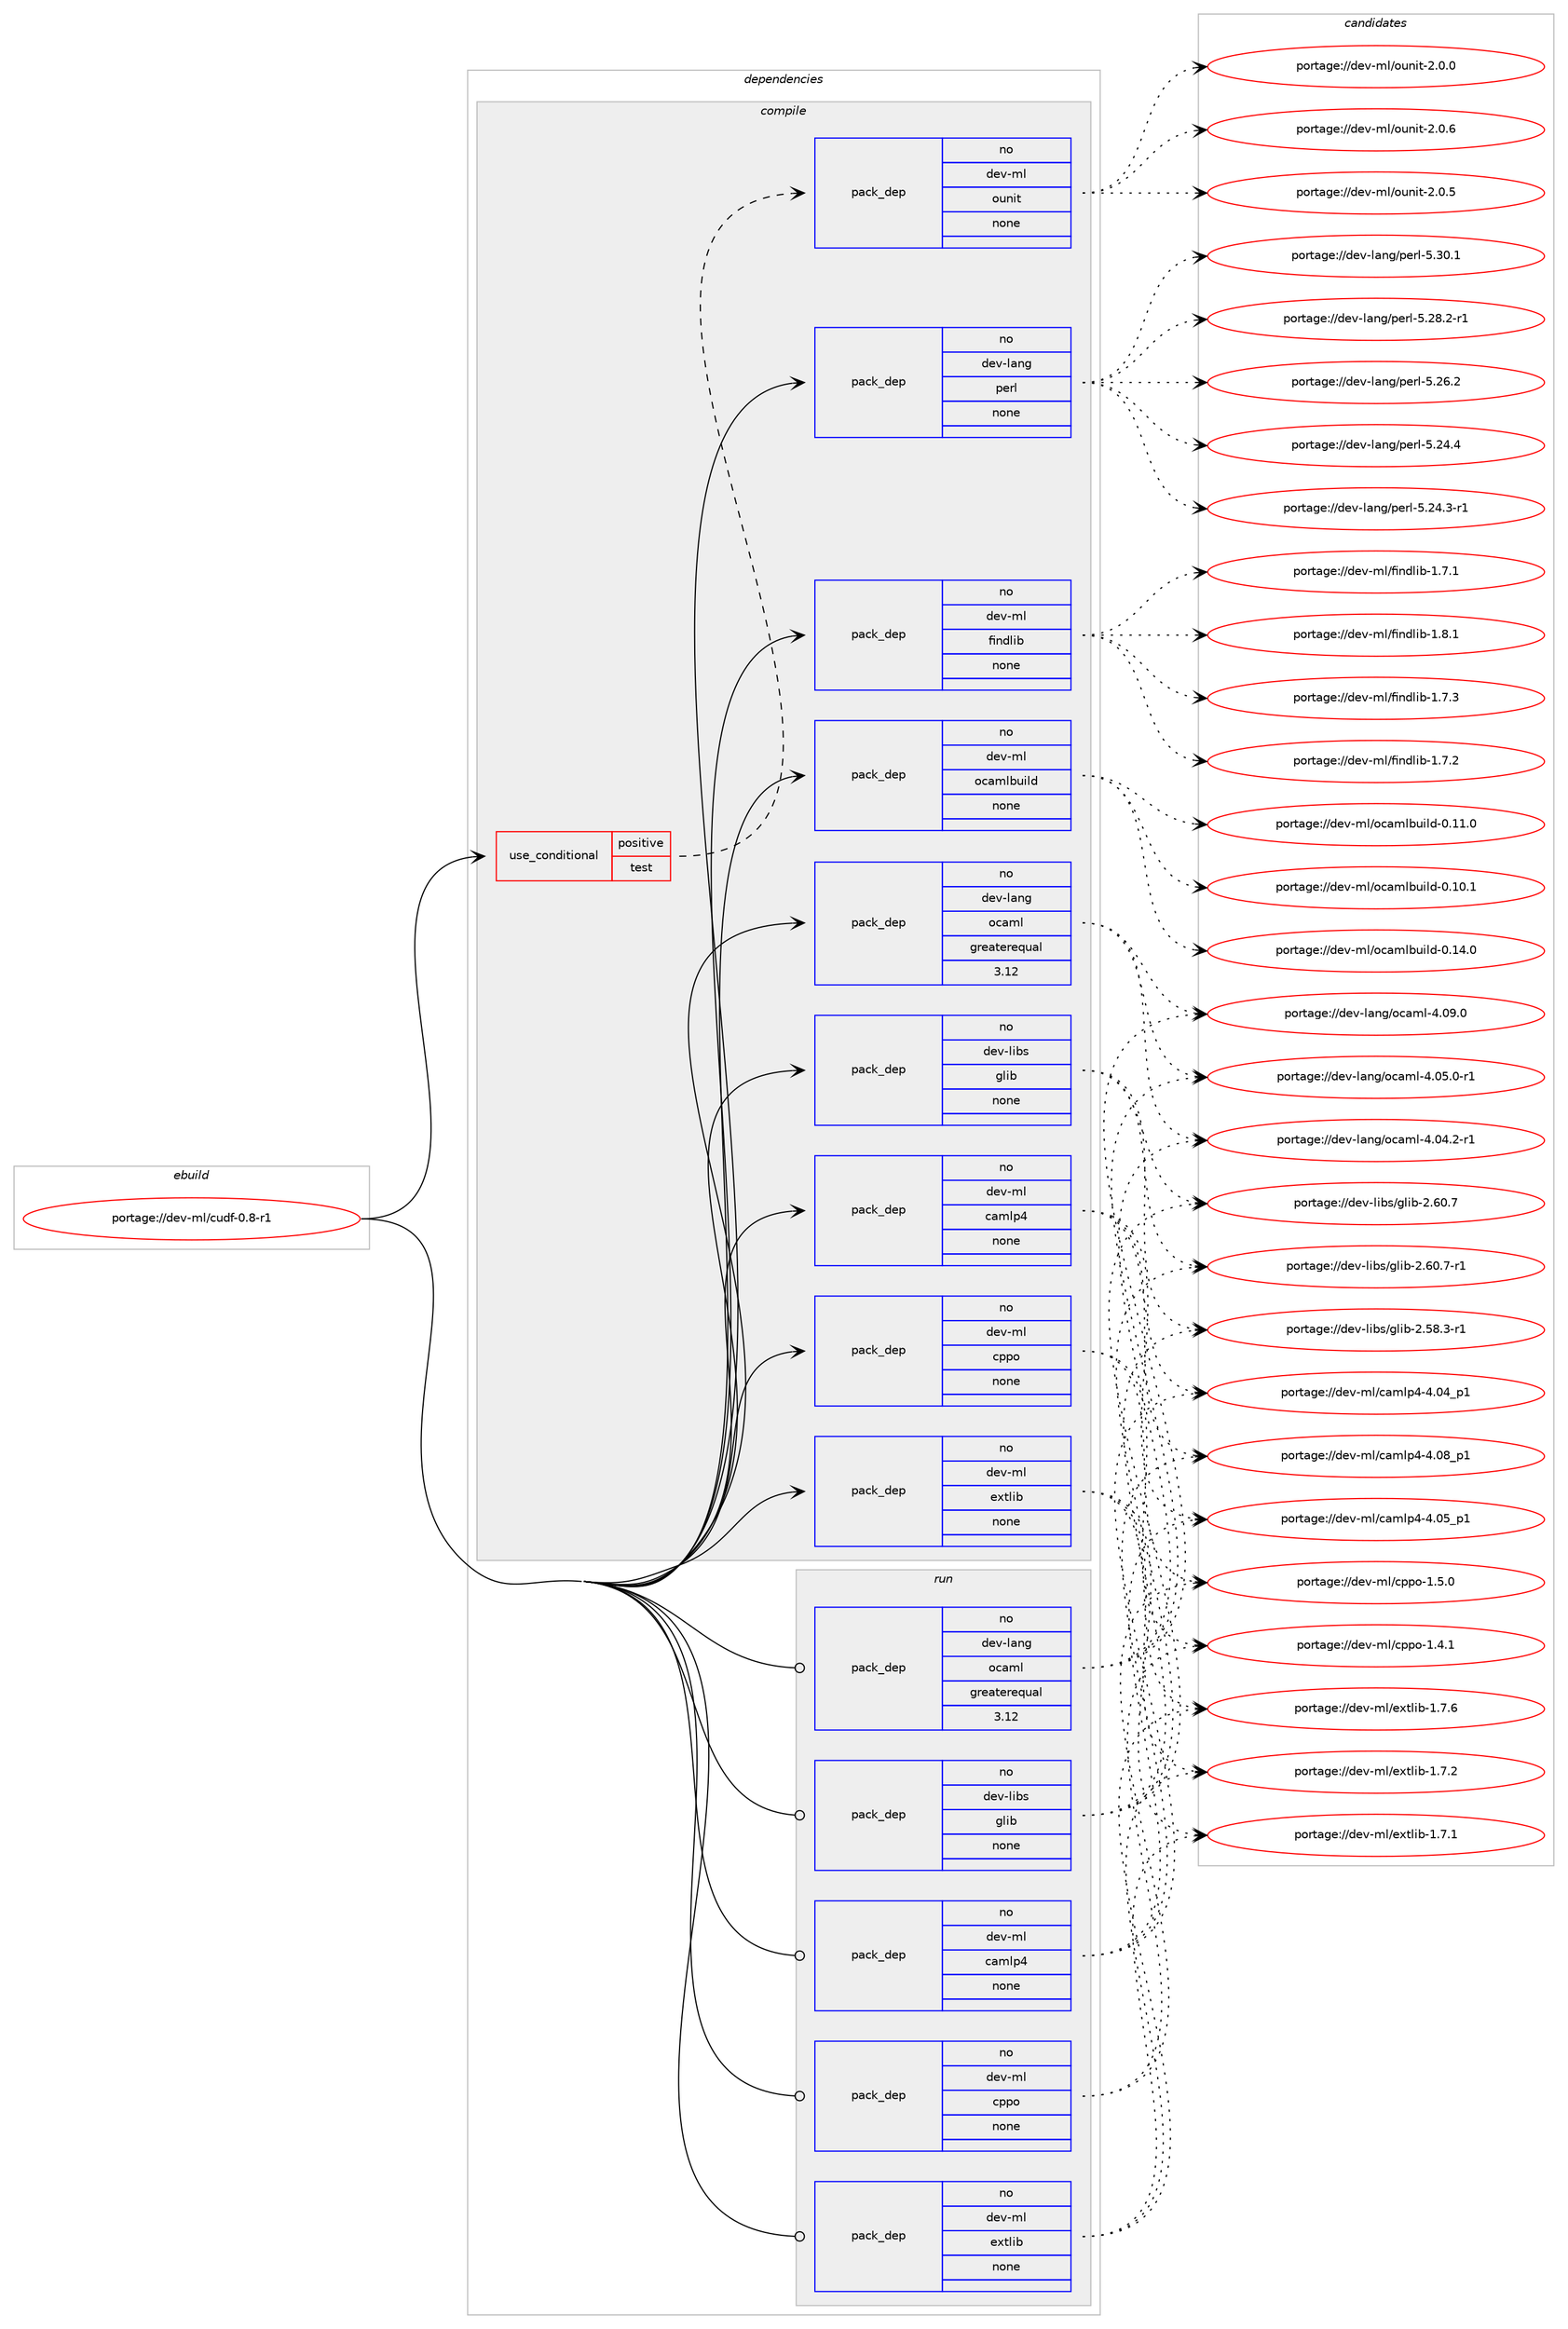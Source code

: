 digraph prolog {

# *************
# Graph options
# *************

newrank=true;
concentrate=true;
compound=true;
graph [rankdir=LR,fontname=Helvetica,fontsize=10,ranksep=1.5];#, ranksep=2.5, nodesep=0.2];
edge  [arrowhead=vee];
node  [fontname=Helvetica,fontsize=10];

# **********
# The ebuild
# **********

subgraph cluster_leftcol {
color=gray;
rank=same;
label=<<i>ebuild</i>>;
id [label="portage://dev-ml/cudf-0.8-r1", color=red, width=4, href="../dev-ml/cudf-0.8-r1.svg"];
}

# ****************
# The dependencies
# ****************

subgraph cluster_midcol {
color=gray;
label=<<i>dependencies</i>>;
subgraph cluster_compile {
fillcolor="#eeeeee";
style=filled;
label=<<i>compile</i>>;
subgraph cond123018 {
dependency504093 [label=<<TABLE BORDER="0" CELLBORDER="1" CELLSPACING="0" CELLPADDING="4"><TR><TD ROWSPAN="3" CELLPADDING="10">use_conditional</TD></TR><TR><TD>positive</TD></TR><TR><TD>test</TD></TR></TABLE>>, shape=none, color=red];
subgraph pack375939 {
dependency504094 [label=<<TABLE BORDER="0" CELLBORDER="1" CELLSPACING="0" CELLPADDING="4" WIDTH="220"><TR><TD ROWSPAN="6" CELLPADDING="30">pack_dep</TD></TR><TR><TD WIDTH="110">no</TD></TR><TR><TD>dev-ml</TD></TR><TR><TD>ounit</TD></TR><TR><TD>none</TD></TR><TR><TD></TD></TR></TABLE>>, shape=none, color=blue];
}
dependency504093:e -> dependency504094:w [weight=20,style="dashed",arrowhead="vee"];
}
id:e -> dependency504093:w [weight=20,style="solid",arrowhead="vee"];
subgraph pack375940 {
dependency504095 [label=<<TABLE BORDER="0" CELLBORDER="1" CELLSPACING="0" CELLPADDING="4" WIDTH="220"><TR><TD ROWSPAN="6" CELLPADDING="30">pack_dep</TD></TR><TR><TD WIDTH="110">no</TD></TR><TR><TD>dev-lang</TD></TR><TR><TD>ocaml</TD></TR><TR><TD>greaterequal</TD></TR><TR><TD>3.12</TD></TR></TABLE>>, shape=none, color=blue];
}
id:e -> dependency504095:w [weight=20,style="solid",arrowhead="vee"];
subgraph pack375941 {
dependency504096 [label=<<TABLE BORDER="0" CELLBORDER="1" CELLSPACING="0" CELLPADDING="4" WIDTH="220"><TR><TD ROWSPAN="6" CELLPADDING="30">pack_dep</TD></TR><TR><TD WIDTH="110">no</TD></TR><TR><TD>dev-lang</TD></TR><TR><TD>perl</TD></TR><TR><TD>none</TD></TR><TR><TD></TD></TR></TABLE>>, shape=none, color=blue];
}
id:e -> dependency504096:w [weight=20,style="solid",arrowhead="vee"];
subgraph pack375942 {
dependency504097 [label=<<TABLE BORDER="0" CELLBORDER="1" CELLSPACING="0" CELLPADDING="4" WIDTH="220"><TR><TD ROWSPAN="6" CELLPADDING="30">pack_dep</TD></TR><TR><TD WIDTH="110">no</TD></TR><TR><TD>dev-libs</TD></TR><TR><TD>glib</TD></TR><TR><TD>none</TD></TR><TR><TD></TD></TR></TABLE>>, shape=none, color=blue];
}
id:e -> dependency504097:w [weight=20,style="solid",arrowhead="vee"];
subgraph pack375943 {
dependency504098 [label=<<TABLE BORDER="0" CELLBORDER="1" CELLSPACING="0" CELLPADDING="4" WIDTH="220"><TR><TD ROWSPAN="6" CELLPADDING="30">pack_dep</TD></TR><TR><TD WIDTH="110">no</TD></TR><TR><TD>dev-ml</TD></TR><TR><TD>camlp4</TD></TR><TR><TD>none</TD></TR><TR><TD></TD></TR></TABLE>>, shape=none, color=blue];
}
id:e -> dependency504098:w [weight=20,style="solid",arrowhead="vee"];
subgraph pack375944 {
dependency504099 [label=<<TABLE BORDER="0" CELLBORDER="1" CELLSPACING="0" CELLPADDING="4" WIDTH="220"><TR><TD ROWSPAN="6" CELLPADDING="30">pack_dep</TD></TR><TR><TD WIDTH="110">no</TD></TR><TR><TD>dev-ml</TD></TR><TR><TD>cppo</TD></TR><TR><TD>none</TD></TR><TR><TD></TD></TR></TABLE>>, shape=none, color=blue];
}
id:e -> dependency504099:w [weight=20,style="solid",arrowhead="vee"];
subgraph pack375945 {
dependency504100 [label=<<TABLE BORDER="0" CELLBORDER="1" CELLSPACING="0" CELLPADDING="4" WIDTH="220"><TR><TD ROWSPAN="6" CELLPADDING="30">pack_dep</TD></TR><TR><TD WIDTH="110">no</TD></TR><TR><TD>dev-ml</TD></TR><TR><TD>extlib</TD></TR><TR><TD>none</TD></TR><TR><TD></TD></TR></TABLE>>, shape=none, color=blue];
}
id:e -> dependency504100:w [weight=20,style="solid",arrowhead="vee"];
subgraph pack375946 {
dependency504101 [label=<<TABLE BORDER="0" CELLBORDER="1" CELLSPACING="0" CELLPADDING="4" WIDTH="220"><TR><TD ROWSPAN="6" CELLPADDING="30">pack_dep</TD></TR><TR><TD WIDTH="110">no</TD></TR><TR><TD>dev-ml</TD></TR><TR><TD>findlib</TD></TR><TR><TD>none</TD></TR><TR><TD></TD></TR></TABLE>>, shape=none, color=blue];
}
id:e -> dependency504101:w [weight=20,style="solid",arrowhead="vee"];
subgraph pack375947 {
dependency504102 [label=<<TABLE BORDER="0" CELLBORDER="1" CELLSPACING="0" CELLPADDING="4" WIDTH="220"><TR><TD ROWSPAN="6" CELLPADDING="30">pack_dep</TD></TR><TR><TD WIDTH="110">no</TD></TR><TR><TD>dev-ml</TD></TR><TR><TD>ocamlbuild</TD></TR><TR><TD>none</TD></TR><TR><TD></TD></TR></TABLE>>, shape=none, color=blue];
}
id:e -> dependency504102:w [weight=20,style="solid",arrowhead="vee"];
}
subgraph cluster_compileandrun {
fillcolor="#eeeeee";
style=filled;
label=<<i>compile and run</i>>;
}
subgraph cluster_run {
fillcolor="#eeeeee";
style=filled;
label=<<i>run</i>>;
subgraph pack375948 {
dependency504103 [label=<<TABLE BORDER="0" CELLBORDER="1" CELLSPACING="0" CELLPADDING="4" WIDTH="220"><TR><TD ROWSPAN="6" CELLPADDING="30">pack_dep</TD></TR><TR><TD WIDTH="110">no</TD></TR><TR><TD>dev-lang</TD></TR><TR><TD>ocaml</TD></TR><TR><TD>greaterequal</TD></TR><TR><TD>3.12</TD></TR></TABLE>>, shape=none, color=blue];
}
id:e -> dependency504103:w [weight=20,style="solid",arrowhead="odot"];
subgraph pack375949 {
dependency504104 [label=<<TABLE BORDER="0" CELLBORDER="1" CELLSPACING="0" CELLPADDING="4" WIDTH="220"><TR><TD ROWSPAN="6" CELLPADDING="30">pack_dep</TD></TR><TR><TD WIDTH="110">no</TD></TR><TR><TD>dev-libs</TD></TR><TR><TD>glib</TD></TR><TR><TD>none</TD></TR><TR><TD></TD></TR></TABLE>>, shape=none, color=blue];
}
id:e -> dependency504104:w [weight=20,style="solid",arrowhead="odot"];
subgraph pack375950 {
dependency504105 [label=<<TABLE BORDER="0" CELLBORDER="1" CELLSPACING="0" CELLPADDING="4" WIDTH="220"><TR><TD ROWSPAN="6" CELLPADDING="30">pack_dep</TD></TR><TR><TD WIDTH="110">no</TD></TR><TR><TD>dev-ml</TD></TR><TR><TD>camlp4</TD></TR><TR><TD>none</TD></TR><TR><TD></TD></TR></TABLE>>, shape=none, color=blue];
}
id:e -> dependency504105:w [weight=20,style="solid",arrowhead="odot"];
subgraph pack375951 {
dependency504106 [label=<<TABLE BORDER="0" CELLBORDER="1" CELLSPACING="0" CELLPADDING="4" WIDTH="220"><TR><TD ROWSPAN="6" CELLPADDING="30">pack_dep</TD></TR><TR><TD WIDTH="110">no</TD></TR><TR><TD>dev-ml</TD></TR><TR><TD>cppo</TD></TR><TR><TD>none</TD></TR><TR><TD></TD></TR></TABLE>>, shape=none, color=blue];
}
id:e -> dependency504106:w [weight=20,style="solid",arrowhead="odot"];
subgraph pack375952 {
dependency504107 [label=<<TABLE BORDER="0" CELLBORDER="1" CELLSPACING="0" CELLPADDING="4" WIDTH="220"><TR><TD ROWSPAN="6" CELLPADDING="30">pack_dep</TD></TR><TR><TD WIDTH="110">no</TD></TR><TR><TD>dev-ml</TD></TR><TR><TD>extlib</TD></TR><TR><TD>none</TD></TR><TR><TD></TD></TR></TABLE>>, shape=none, color=blue];
}
id:e -> dependency504107:w [weight=20,style="solid",arrowhead="odot"];
}
}

# **************
# The candidates
# **************

subgraph cluster_choices {
rank=same;
color=gray;
label=<<i>candidates</i>>;

subgraph choice375939 {
color=black;
nodesep=1;
choice1001011184510910847111117110105116455046484654 [label="portage://dev-ml/ounit-2.0.6", color=red, width=4,href="../dev-ml/ounit-2.0.6.svg"];
choice1001011184510910847111117110105116455046484653 [label="portage://dev-ml/ounit-2.0.5", color=red, width=4,href="../dev-ml/ounit-2.0.5.svg"];
choice1001011184510910847111117110105116455046484648 [label="portage://dev-ml/ounit-2.0.0", color=red, width=4,href="../dev-ml/ounit-2.0.0.svg"];
dependency504094:e -> choice1001011184510910847111117110105116455046484654:w [style=dotted,weight="100"];
dependency504094:e -> choice1001011184510910847111117110105116455046484653:w [style=dotted,weight="100"];
dependency504094:e -> choice1001011184510910847111117110105116455046484648:w [style=dotted,weight="100"];
}
subgraph choice375940 {
color=black;
nodesep=1;
choice100101118451089711010347111999710910845524648574648 [label="portage://dev-lang/ocaml-4.09.0", color=red, width=4,href="../dev-lang/ocaml-4.09.0.svg"];
choice1001011184510897110103471119997109108455246485346484511449 [label="portage://dev-lang/ocaml-4.05.0-r1", color=red, width=4,href="../dev-lang/ocaml-4.05.0-r1.svg"];
choice1001011184510897110103471119997109108455246485246504511449 [label="portage://dev-lang/ocaml-4.04.2-r1", color=red, width=4,href="../dev-lang/ocaml-4.04.2-r1.svg"];
dependency504095:e -> choice100101118451089711010347111999710910845524648574648:w [style=dotted,weight="100"];
dependency504095:e -> choice1001011184510897110103471119997109108455246485346484511449:w [style=dotted,weight="100"];
dependency504095:e -> choice1001011184510897110103471119997109108455246485246504511449:w [style=dotted,weight="100"];
}
subgraph choice375941 {
color=black;
nodesep=1;
choice10010111845108971101034711210111410845534651484649 [label="portage://dev-lang/perl-5.30.1", color=red, width=4,href="../dev-lang/perl-5.30.1.svg"];
choice100101118451089711010347112101114108455346505646504511449 [label="portage://dev-lang/perl-5.28.2-r1", color=red, width=4,href="../dev-lang/perl-5.28.2-r1.svg"];
choice10010111845108971101034711210111410845534650544650 [label="portage://dev-lang/perl-5.26.2", color=red, width=4,href="../dev-lang/perl-5.26.2.svg"];
choice10010111845108971101034711210111410845534650524652 [label="portage://dev-lang/perl-5.24.4", color=red, width=4,href="../dev-lang/perl-5.24.4.svg"];
choice100101118451089711010347112101114108455346505246514511449 [label="portage://dev-lang/perl-5.24.3-r1", color=red, width=4,href="../dev-lang/perl-5.24.3-r1.svg"];
dependency504096:e -> choice10010111845108971101034711210111410845534651484649:w [style=dotted,weight="100"];
dependency504096:e -> choice100101118451089711010347112101114108455346505646504511449:w [style=dotted,weight="100"];
dependency504096:e -> choice10010111845108971101034711210111410845534650544650:w [style=dotted,weight="100"];
dependency504096:e -> choice10010111845108971101034711210111410845534650524652:w [style=dotted,weight="100"];
dependency504096:e -> choice100101118451089711010347112101114108455346505246514511449:w [style=dotted,weight="100"];
}
subgraph choice375942 {
color=black;
nodesep=1;
choice10010111845108105981154710310810598455046544846554511449 [label="portage://dev-libs/glib-2.60.7-r1", color=red, width=4,href="../dev-libs/glib-2.60.7-r1.svg"];
choice1001011184510810598115471031081059845504654484655 [label="portage://dev-libs/glib-2.60.7", color=red, width=4,href="../dev-libs/glib-2.60.7.svg"];
choice10010111845108105981154710310810598455046535646514511449 [label="portage://dev-libs/glib-2.58.3-r1", color=red, width=4,href="../dev-libs/glib-2.58.3-r1.svg"];
dependency504097:e -> choice10010111845108105981154710310810598455046544846554511449:w [style=dotted,weight="100"];
dependency504097:e -> choice1001011184510810598115471031081059845504654484655:w [style=dotted,weight="100"];
dependency504097:e -> choice10010111845108105981154710310810598455046535646514511449:w [style=dotted,weight="100"];
}
subgraph choice375943 {
color=black;
nodesep=1;
choice100101118451091084799971091081125245524648569511249 [label="portage://dev-ml/camlp4-4.08_p1", color=red, width=4,href="../dev-ml/camlp4-4.08_p1.svg"];
choice100101118451091084799971091081125245524648539511249 [label="portage://dev-ml/camlp4-4.05_p1", color=red, width=4,href="../dev-ml/camlp4-4.05_p1.svg"];
choice100101118451091084799971091081125245524648529511249 [label="portage://dev-ml/camlp4-4.04_p1", color=red, width=4,href="../dev-ml/camlp4-4.04_p1.svg"];
dependency504098:e -> choice100101118451091084799971091081125245524648569511249:w [style=dotted,weight="100"];
dependency504098:e -> choice100101118451091084799971091081125245524648539511249:w [style=dotted,weight="100"];
dependency504098:e -> choice100101118451091084799971091081125245524648529511249:w [style=dotted,weight="100"];
}
subgraph choice375944 {
color=black;
nodesep=1;
choice100101118451091084799112112111454946534648 [label="portage://dev-ml/cppo-1.5.0", color=red, width=4,href="../dev-ml/cppo-1.5.0.svg"];
choice100101118451091084799112112111454946524649 [label="portage://dev-ml/cppo-1.4.1", color=red, width=4,href="../dev-ml/cppo-1.4.1.svg"];
dependency504099:e -> choice100101118451091084799112112111454946534648:w [style=dotted,weight="100"];
dependency504099:e -> choice100101118451091084799112112111454946524649:w [style=dotted,weight="100"];
}
subgraph choice375945 {
color=black;
nodesep=1;
choice100101118451091084710112011610810598454946554654 [label="portage://dev-ml/extlib-1.7.6", color=red, width=4,href="../dev-ml/extlib-1.7.6.svg"];
choice100101118451091084710112011610810598454946554650 [label="portage://dev-ml/extlib-1.7.2", color=red, width=4,href="../dev-ml/extlib-1.7.2.svg"];
choice100101118451091084710112011610810598454946554649 [label="portage://dev-ml/extlib-1.7.1", color=red, width=4,href="../dev-ml/extlib-1.7.1.svg"];
dependency504100:e -> choice100101118451091084710112011610810598454946554654:w [style=dotted,weight="100"];
dependency504100:e -> choice100101118451091084710112011610810598454946554650:w [style=dotted,weight="100"];
dependency504100:e -> choice100101118451091084710112011610810598454946554649:w [style=dotted,weight="100"];
}
subgraph choice375946 {
color=black;
nodesep=1;
choice100101118451091084710210511010010810598454946564649 [label="portage://dev-ml/findlib-1.8.1", color=red, width=4,href="../dev-ml/findlib-1.8.1.svg"];
choice100101118451091084710210511010010810598454946554651 [label="portage://dev-ml/findlib-1.7.3", color=red, width=4,href="../dev-ml/findlib-1.7.3.svg"];
choice100101118451091084710210511010010810598454946554650 [label="portage://dev-ml/findlib-1.7.2", color=red, width=4,href="../dev-ml/findlib-1.7.2.svg"];
choice100101118451091084710210511010010810598454946554649 [label="portage://dev-ml/findlib-1.7.1", color=red, width=4,href="../dev-ml/findlib-1.7.1.svg"];
dependency504101:e -> choice100101118451091084710210511010010810598454946564649:w [style=dotted,weight="100"];
dependency504101:e -> choice100101118451091084710210511010010810598454946554651:w [style=dotted,weight="100"];
dependency504101:e -> choice100101118451091084710210511010010810598454946554650:w [style=dotted,weight="100"];
dependency504101:e -> choice100101118451091084710210511010010810598454946554649:w [style=dotted,weight="100"];
}
subgraph choice375947 {
color=black;
nodesep=1;
choice100101118451091084711199971091089811710510810045484649524648 [label="portage://dev-ml/ocamlbuild-0.14.0", color=red, width=4,href="../dev-ml/ocamlbuild-0.14.0.svg"];
choice100101118451091084711199971091089811710510810045484649494648 [label="portage://dev-ml/ocamlbuild-0.11.0", color=red, width=4,href="../dev-ml/ocamlbuild-0.11.0.svg"];
choice100101118451091084711199971091089811710510810045484649484649 [label="portage://dev-ml/ocamlbuild-0.10.1", color=red, width=4,href="../dev-ml/ocamlbuild-0.10.1.svg"];
dependency504102:e -> choice100101118451091084711199971091089811710510810045484649524648:w [style=dotted,weight="100"];
dependency504102:e -> choice100101118451091084711199971091089811710510810045484649494648:w [style=dotted,weight="100"];
dependency504102:e -> choice100101118451091084711199971091089811710510810045484649484649:w [style=dotted,weight="100"];
}
subgraph choice375948 {
color=black;
nodesep=1;
choice100101118451089711010347111999710910845524648574648 [label="portage://dev-lang/ocaml-4.09.0", color=red, width=4,href="../dev-lang/ocaml-4.09.0.svg"];
choice1001011184510897110103471119997109108455246485346484511449 [label="portage://dev-lang/ocaml-4.05.0-r1", color=red, width=4,href="../dev-lang/ocaml-4.05.0-r1.svg"];
choice1001011184510897110103471119997109108455246485246504511449 [label="portage://dev-lang/ocaml-4.04.2-r1", color=red, width=4,href="../dev-lang/ocaml-4.04.2-r1.svg"];
dependency504103:e -> choice100101118451089711010347111999710910845524648574648:w [style=dotted,weight="100"];
dependency504103:e -> choice1001011184510897110103471119997109108455246485346484511449:w [style=dotted,weight="100"];
dependency504103:e -> choice1001011184510897110103471119997109108455246485246504511449:w [style=dotted,weight="100"];
}
subgraph choice375949 {
color=black;
nodesep=1;
choice10010111845108105981154710310810598455046544846554511449 [label="portage://dev-libs/glib-2.60.7-r1", color=red, width=4,href="../dev-libs/glib-2.60.7-r1.svg"];
choice1001011184510810598115471031081059845504654484655 [label="portage://dev-libs/glib-2.60.7", color=red, width=4,href="../dev-libs/glib-2.60.7.svg"];
choice10010111845108105981154710310810598455046535646514511449 [label="portage://dev-libs/glib-2.58.3-r1", color=red, width=4,href="../dev-libs/glib-2.58.3-r1.svg"];
dependency504104:e -> choice10010111845108105981154710310810598455046544846554511449:w [style=dotted,weight="100"];
dependency504104:e -> choice1001011184510810598115471031081059845504654484655:w [style=dotted,weight="100"];
dependency504104:e -> choice10010111845108105981154710310810598455046535646514511449:w [style=dotted,weight="100"];
}
subgraph choice375950 {
color=black;
nodesep=1;
choice100101118451091084799971091081125245524648569511249 [label="portage://dev-ml/camlp4-4.08_p1", color=red, width=4,href="../dev-ml/camlp4-4.08_p1.svg"];
choice100101118451091084799971091081125245524648539511249 [label="portage://dev-ml/camlp4-4.05_p1", color=red, width=4,href="../dev-ml/camlp4-4.05_p1.svg"];
choice100101118451091084799971091081125245524648529511249 [label="portage://dev-ml/camlp4-4.04_p1", color=red, width=4,href="../dev-ml/camlp4-4.04_p1.svg"];
dependency504105:e -> choice100101118451091084799971091081125245524648569511249:w [style=dotted,weight="100"];
dependency504105:e -> choice100101118451091084799971091081125245524648539511249:w [style=dotted,weight="100"];
dependency504105:e -> choice100101118451091084799971091081125245524648529511249:w [style=dotted,weight="100"];
}
subgraph choice375951 {
color=black;
nodesep=1;
choice100101118451091084799112112111454946534648 [label="portage://dev-ml/cppo-1.5.0", color=red, width=4,href="../dev-ml/cppo-1.5.0.svg"];
choice100101118451091084799112112111454946524649 [label="portage://dev-ml/cppo-1.4.1", color=red, width=4,href="../dev-ml/cppo-1.4.1.svg"];
dependency504106:e -> choice100101118451091084799112112111454946534648:w [style=dotted,weight="100"];
dependency504106:e -> choice100101118451091084799112112111454946524649:w [style=dotted,weight="100"];
}
subgraph choice375952 {
color=black;
nodesep=1;
choice100101118451091084710112011610810598454946554654 [label="portage://dev-ml/extlib-1.7.6", color=red, width=4,href="../dev-ml/extlib-1.7.6.svg"];
choice100101118451091084710112011610810598454946554650 [label="portage://dev-ml/extlib-1.7.2", color=red, width=4,href="../dev-ml/extlib-1.7.2.svg"];
choice100101118451091084710112011610810598454946554649 [label="portage://dev-ml/extlib-1.7.1", color=red, width=4,href="../dev-ml/extlib-1.7.1.svg"];
dependency504107:e -> choice100101118451091084710112011610810598454946554654:w [style=dotted,weight="100"];
dependency504107:e -> choice100101118451091084710112011610810598454946554650:w [style=dotted,weight="100"];
dependency504107:e -> choice100101118451091084710112011610810598454946554649:w [style=dotted,weight="100"];
}
}

}
